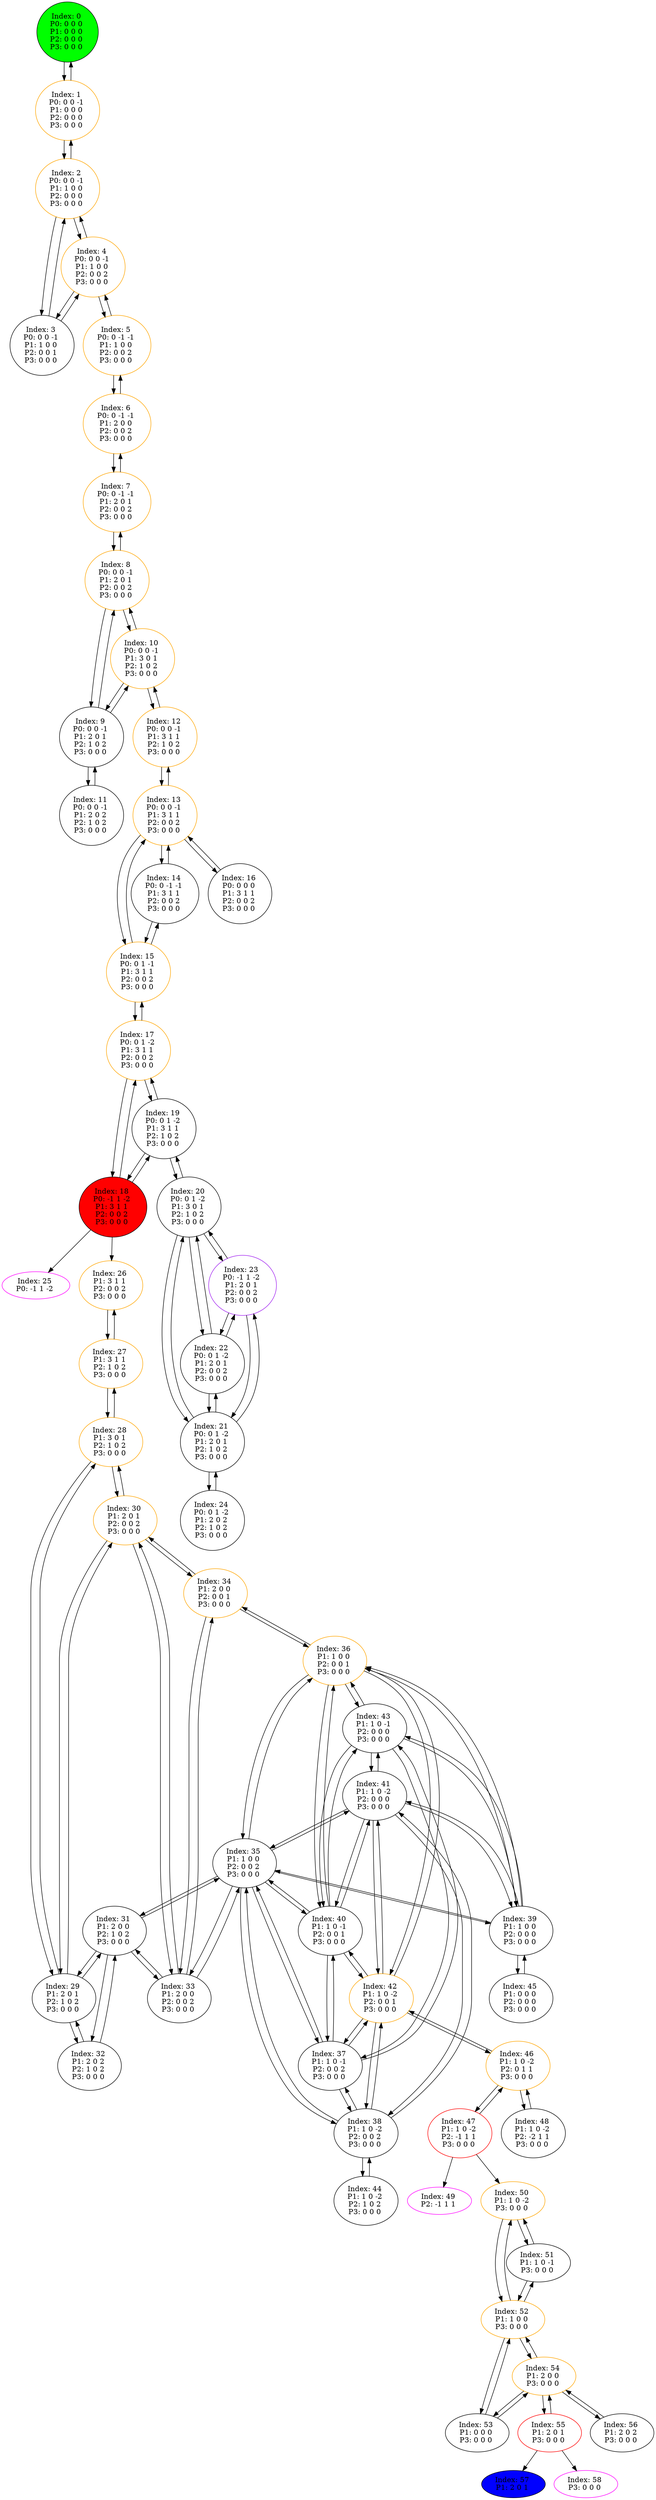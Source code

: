 digraph G {
color = "black"
0[label = "Index: 0 
P0: 0 0 0 
P1: 0 0 0 
P2: 0 0 0 
P3: 0 0 0 
", style="filled", fillcolor = "green"]
1[label = "Index: 1 
P0: 0 0 -1 
P1: 0 0 0 
P2: 0 0 0 
P3: 0 0 0 
", color = "orange"]
2[label = "Index: 2 
P0: 0 0 -1 
P1: 1 0 0 
P2: 0 0 0 
P3: 0 0 0 
", color = "orange"]
3[label = "Index: 3 
P0: 0 0 -1 
P1: 1 0 0 
P2: 0 0 1 
P3: 0 0 0 
"]
4[label = "Index: 4 
P0: 0 0 -1 
P1: 1 0 0 
P2: 0 0 2 
P3: 0 0 0 
", color = "orange"]
5[label = "Index: 5 
P0: 0 -1 -1 
P1: 1 0 0 
P2: 0 0 2 
P3: 0 0 0 
", color = "orange"]
6[label = "Index: 6 
P0: 0 -1 -1 
P1: 2 0 0 
P2: 0 0 2 
P3: 0 0 0 
", color = "orange"]
7[label = "Index: 7 
P0: 0 -1 -1 
P1: 2 0 1 
P2: 0 0 2 
P3: 0 0 0 
", color = "orange"]
8[label = "Index: 8 
P0: 0 0 -1 
P1: 2 0 1 
P2: 0 0 2 
P3: 0 0 0 
", color = "orange"]
9[label = "Index: 9 
P0: 0 0 -1 
P1: 2 0 1 
P2: 1 0 2 
P3: 0 0 0 
"]
10[label = "Index: 10 
P0: 0 0 -1 
P1: 3 0 1 
P2: 1 0 2 
P3: 0 0 0 
", color = "orange"]
11[label = "Index: 11 
P0: 0 0 -1 
P1: 2 0 2 
P2: 1 0 2 
P3: 0 0 0 
"]
12[label = "Index: 12 
P0: 0 0 -1 
P1: 3 1 1 
P2: 1 0 2 
P3: 0 0 0 
", color = "orange"]
13[label = "Index: 13 
P0: 0 0 -1 
P1: 3 1 1 
P2: 0 0 2 
P3: 0 0 0 
", color = "orange"]
14[label = "Index: 14 
P0: 0 -1 -1 
P1: 3 1 1 
P2: 0 0 2 
P3: 0 0 0 
"]
15[label = "Index: 15 
P0: 0 1 -1 
P1: 3 1 1 
P2: 0 0 2 
P3: 0 0 0 
", color = "orange"]
16[label = "Index: 16 
P0: 0 0 0 
P1: 3 1 1 
P2: 0 0 2 
P3: 0 0 0 
"]
17[label = "Index: 17 
P0: 0 1 -2 
P1: 3 1 1 
P2: 0 0 2 
P3: 0 0 0 
", color = "orange"]
18[label = "Index: 18 
P0: -1 1 -2 
P1: 3 1 1 
P2: 0 0 2 
P3: 0 0 0 
", style="filled", fillcolor = "red"]
19[label = "Index: 19 
P0: 0 1 -2 
P1: 3 1 1 
P2: 1 0 2 
P3: 0 0 0 
"]
20[label = "Index: 20 
P0: 0 1 -2 
P1: 3 0 1 
P2: 1 0 2 
P3: 0 0 0 
"]
21[label = "Index: 21 
P0: 0 1 -2 
P1: 2 0 1 
P2: 1 0 2 
P3: 0 0 0 
"]
22[label = "Index: 22 
P0: 0 1 -2 
P1: 2 0 1 
P2: 0 0 2 
P3: 0 0 0 
"]
23[label = "Index: 23 
P0: -1 1 -2 
P1: 2 0 1 
P2: 0 0 2 
P3: 0 0 0 
", color = "purple"]
24[label = "Index: 24 
P0: 0 1 -2 
P1: 2 0 2 
P2: 1 0 2 
P3: 0 0 0 
"]
25[label = "Index: 25 
P0: -1 1 -2 
", color = "fuchsia"]
26[label = "Index: 26 
P1: 3 1 1 
P2: 0 0 2 
P3: 0 0 0 
", color = "orange"]
27[label = "Index: 27 
P1: 3 1 1 
P2: 1 0 2 
P3: 0 0 0 
", color = "orange"]
28[label = "Index: 28 
P1: 3 0 1 
P2: 1 0 2 
P3: 0 0 0 
", color = "orange"]
29[label = "Index: 29 
P1: 2 0 1 
P2: 1 0 2 
P3: 0 0 0 
"]
30[label = "Index: 30 
P1: 2 0 1 
P2: 0 0 2 
P3: 0 0 0 
", color = "orange"]
31[label = "Index: 31 
P1: 2 0 0 
P2: 1 0 2 
P3: 0 0 0 
"]
32[label = "Index: 32 
P1: 2 0 2 
P2: 1 0 2 
P3: 0 0 0 
"]
33[label = "Index: 33 
P1: 2 0 0 
P2: 0 0 2 
P3: 0 0 0 
"]
34[label = "Index: 34 
P1: 2 0 0 
P2: 0 0 1 
P3: 0 0 0 
", color = "orange"]
35[label = "Index: 35 
P1: 1 0 0 
P2: 0 0 2 
P3: 0 0 0 
"]
36[label = "Index: 36 
P1: 1 0 0 
P2: 0 0 1 
P3: 0 0 0 
", color = "orange"]
37[label = "Index: 37 
P1: 1 0 -1 
P2: 0 0 2 
P3: 0 0 0 
"]
38[label = "Index: 38 
P1: 1 0 -2 
P2: 0 0 2 
P3: 0 0 0 
"]
39[label = "Index: 39 
P1: 1 0 0 
P2: 0 0 0 
P3: 0 0 0 
"]
40[label = "Index: 40 
P1: 1 0 -1 
P2: 0 0 1 
P3: 0 0 0 
"]
41[label = "Index: 41 
P1: 1 0 -2 
P2: 0 0 0 
P3: 0 0 0 
"]
42[label = "Index: 42 
P1: 1 0 -2 
P2: 0 0 1 
P3: 0 0 0 
", color = "orange"]
43[label = "Index: 43 
P1: 1 0 -1 
P2: 0 0 0 
P3: 0 0 0 
"]
44[label = "Index: 44 
P1: 1 0 -2 
P2: 1 0 2 
P3: 0 0 0 
"]
45[label = "Index: 45 
P1: 0 0 0 
P2: 0 0 0 
P3: 0 0 0 
"]
46[label = "Index: 46 
P1: 1 0 -2 
P2: 0 1 1 
P3: 0 0 0 
", color = "orange"]
47[label = "Index: 47 
P1: 1 0 -2 
P2: -1 1 1 
P3: 0 0 0 
", color = "red"]
48[label = "Index: 48 
P1: 1 0 -2 
P2: -2 1 1 
P3: 0 0 0 
"]
49[label = "Index: 49 
P2: -1 1 1 
", color = "fuchsia"]
50[label = "Index: 50 
P1: 1 0 -2 
P3: 0 0 0 
", color = "orange"]
51[label = "Index: 51 
P1: 1 0 -1 
P3: 0 0 0 
"]
52[label = "Index: 52 
P1: 1 0 0 
P3: 0 0 0 
", color = "orange"]
53[label = "Index: 53 
P1: 0 0 0 
P3: 0 0 0 
"]
54[label = "Index: 54 
P1: 2 0 0 
P3: 0 0 0 
", color = "orange"]
55[label = "Index: 55 
P1: 2 0 1 
P3: 0 0 0 
", color = "red"]
56[label = "Index: 56 
P1: 2 0 2 
P3: 0 0 0 
"]
57[label = "Index: 57 
P1: 2 0 1 
", style="filled", fillcolor = "blue"]
58[label = "Index: 58 
P3: 0 0 0 
", color = "fuchsia"]
0 -> 1

1 -> 0
1 -> 2

2 -> 1
2 -> 3
2 -> 4

3 -> 2
3 -> 4

4 -> 2
4 -> 3
4 -> 5

5 -> 4
5 -> 6

6 -> 5
6 -> 7

7 -> 6
7 -> 8

8 -> 7
8 -> 9
8 -> 10

9 -> 8
9 -> 10
9 -> 11

10 -> 8
10 -> 9
10 -> 12

11 -> 9

12 -> 10
12 -> 13

13 -> 12
13 -> 14
13 -> 15
13 -> 16

14 -> 13
14 -> 15

15 -> 13
15 -> 14
15 -> 17

16 -> 13

17 -> 15
17 -> 18
17 -> 19

18 -> 17
18 -> 19
18 -> 26
18 -> 25

19 -> 17
19 -> 20
19 -> 18

20 -> 19
20 -> 21
20 -> 22
20 -> 23

21 -> 20
21 -> 24
21 -> 22
21 -> 23

22 -> 20
22 -> 21
22 -> 23

23 -> 20
23 -> 21
23 -> 22

24 -> 21

26 -> 27

27 -> 26
27 -> 28

28 -> 27
28 -> 29
28 -> 30

29 -> 28
29 -> 31
29 -> 32
29 -> 30

30 -> 28
30 -> 29
30 -> 33
30 -> 34

31 -> 29
31 -> 32
31 -> 33
31 -> 35

32 -> 29
32 -> 31

33 -> 30
33 -> 31
33 -> 35
33 -> 34

34 -> 30
34 -> 33
34 -> 36

35 -> 31
35 -> 33
35 -> 37
35 -> 38
35 -> 36
35 -> 39
35 -> 40
35 -> 41

36 -> 34
36 -> 35
36 -> 40
36 -> 42
36 -> 39
36 -> 43

37 -> 35
37 -> 38
37 -> 40
37 -> 43
37 -> 42

38 -> 35
38 -> 37
38 -> 44
38 -> 42
38 -> 41

39 -> 35
39 -> 36
39 -> 45
39 -> 43
39 -> 41

40 -> 35
40 -> 36
40 -> 37
40 -> 42
40 -> 43
40 -> 41

41 -> 35
41 -> 38
41 -> 39
41 -> 40
41 -> 43
41 -> 42

42 -> 36
42 -> 37
42 -> 38
42 -> 40
42 -> 41
42 -> 46

43 -> 36
43 -> 37
43 -> 39
43 -> 40
43 -> 41

44 -> 38

45 -> 39

46 -> 42
46 -> 47
46 -> 48

47 -> 46
47 -> 50
47 -> 49

48 -> 46

50 -> 51
50 -> 52

51 -> 50
51 -> 52

52 -> 50
52 -> 51
52 -> 53
52 -> 54

53 -> 52
53 -> 54

54 -> 52
54 -> 53
54 -> 55
54 -> 56

55 -> 54
55 -> 58
55 -> 57

56 -> 54

}
